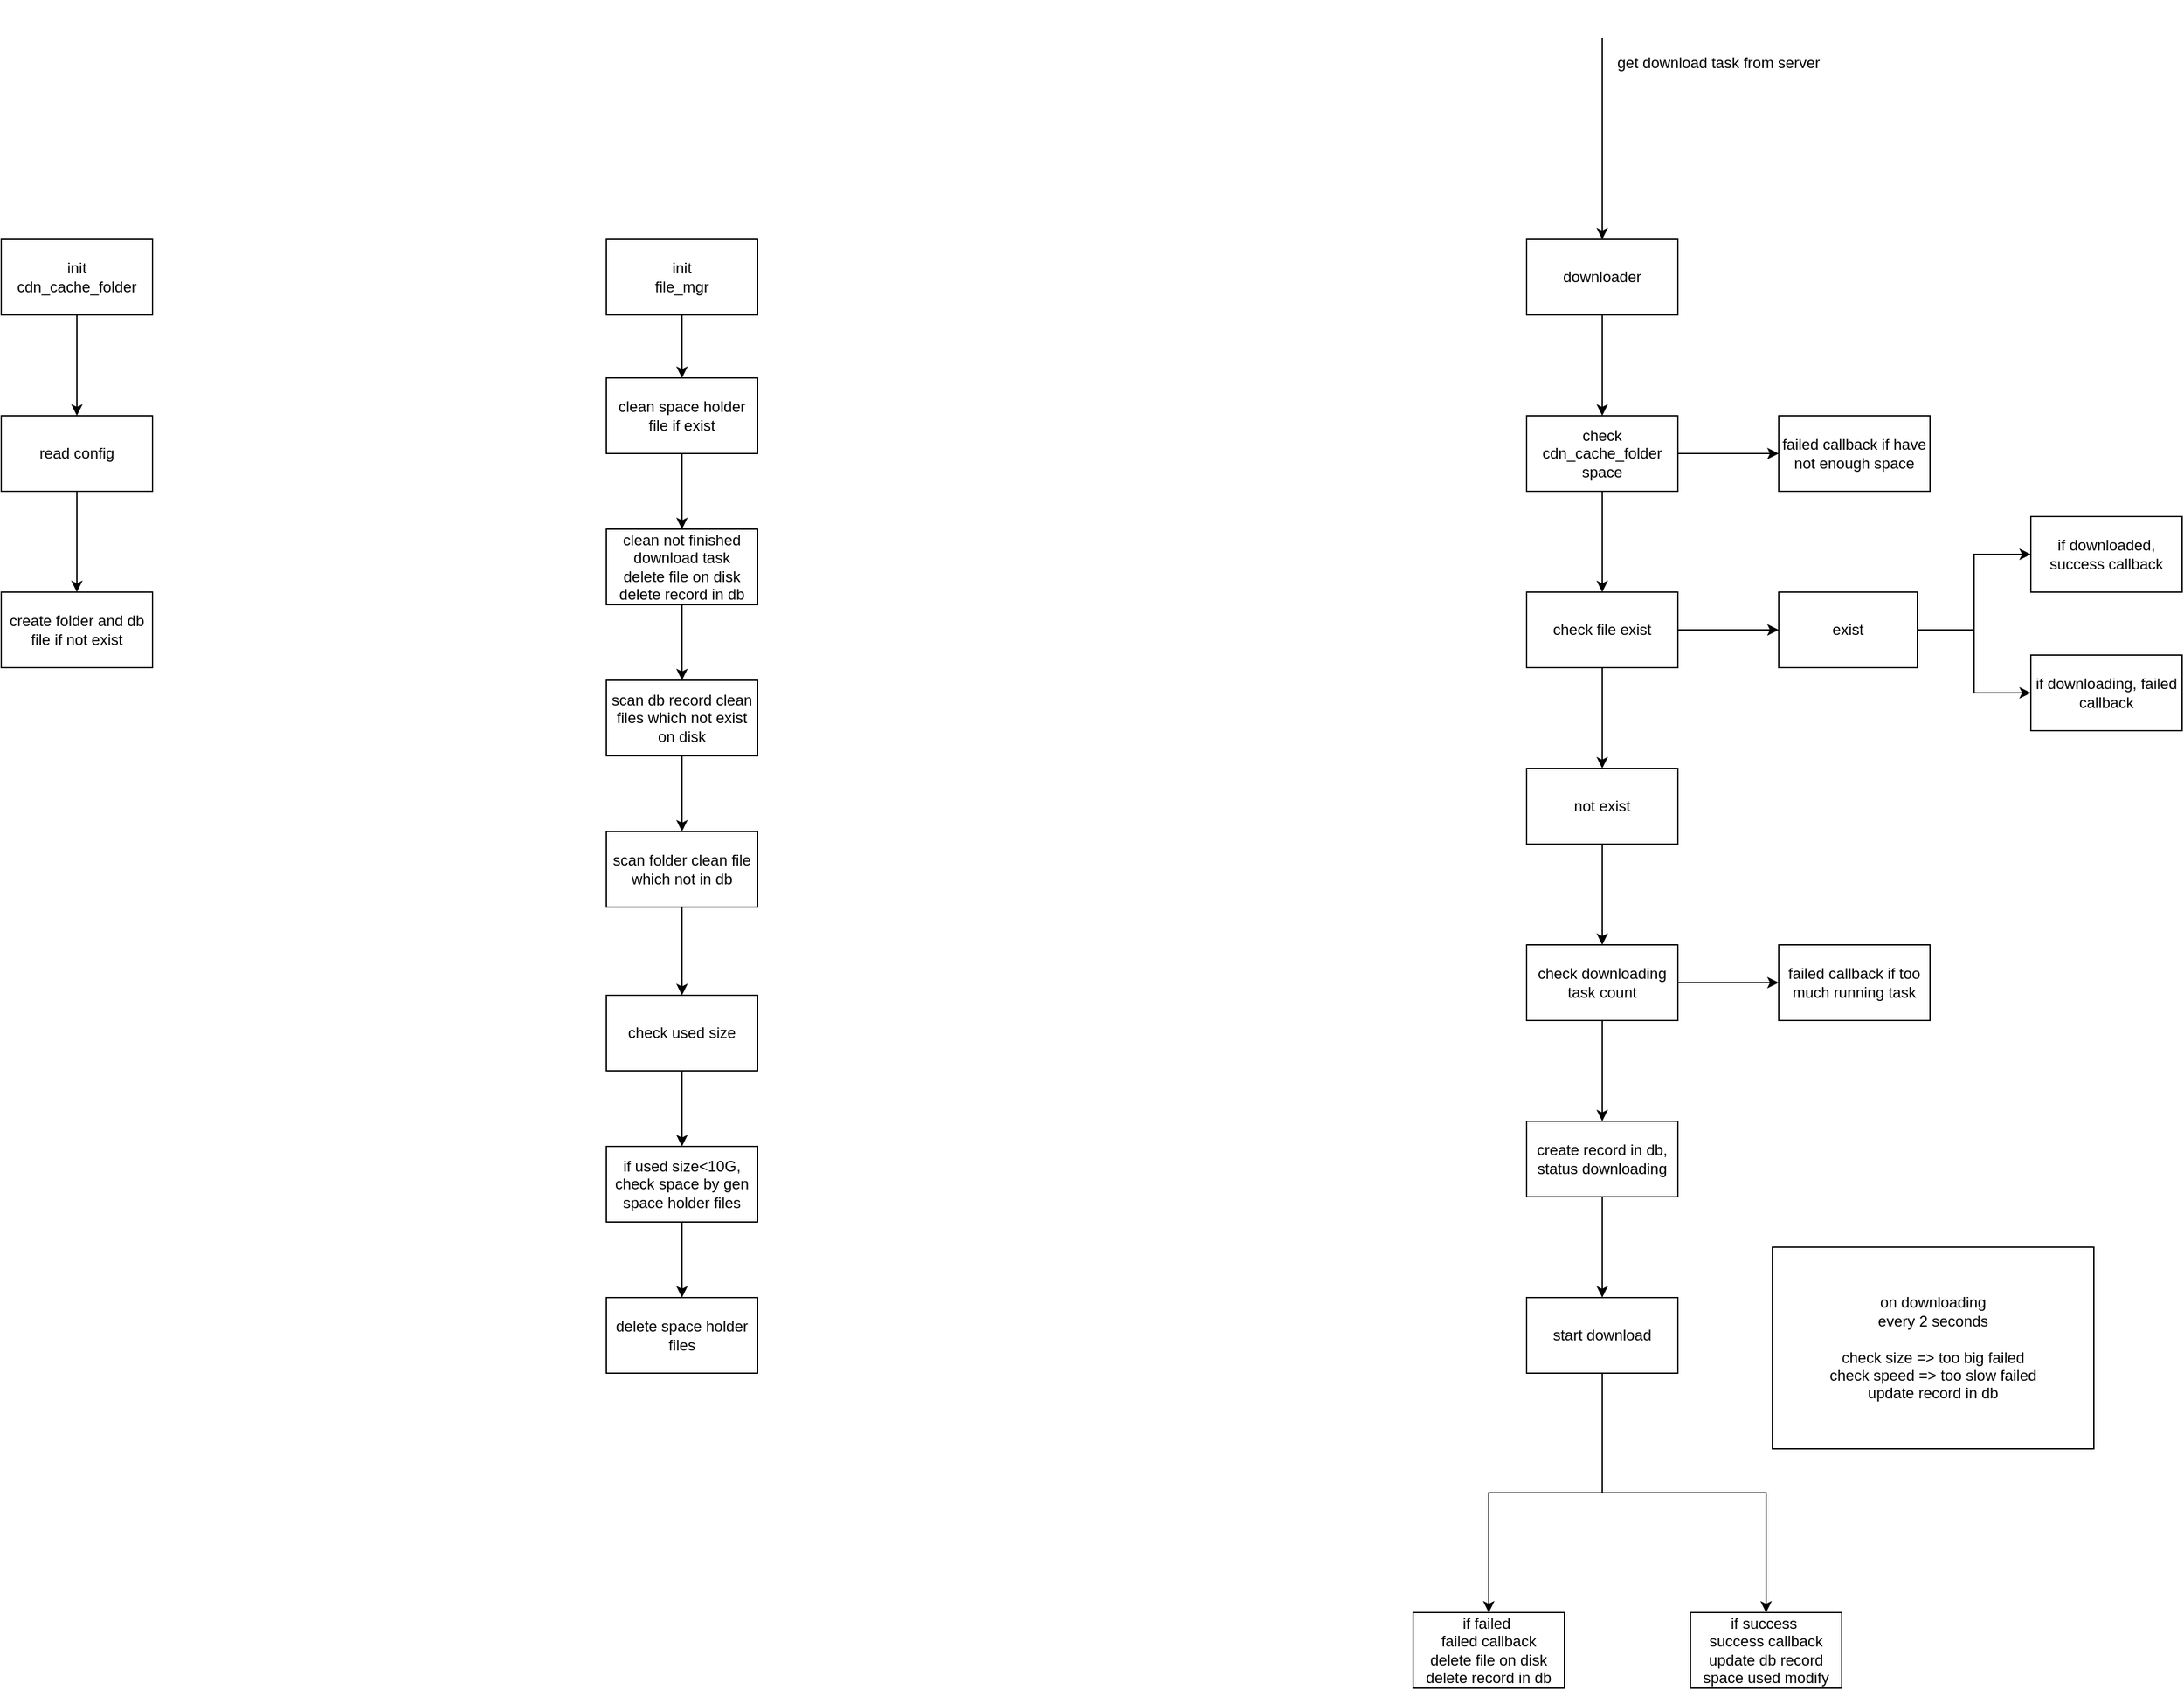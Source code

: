 <mxfile version="15.5.4" type="embed"><diagram id="23iRSUPoRavnBvh4doch" name="Page-1"><mxGraphModel dx="4100" dy="2344" grid="1" gridSize="10" guides="1" tooltips="1" connect="1" arrows="1" fold="1" page="0" pageScale="1" pageWidth="827" pageHeight="1169" math="0" shadow="0"><root><mxCell id="0"/><mxCell id="1" parent="0"/><mxCell id="62" value="" style="edgeStyle=orthogonalEdgeStyle;rounded=0;orthogonalLoop=1;jettySize=auto;html=1;" edge="1" parent="1" source="5" target="61"><mxGeometry relative="1" as="geometry"/></mxCell><mxCell id="5" value="init&lt;br&gt;file_mgr" style="rounded=0;whiteSpace=wrap;html=1;" vertex="1" parent="1"><mxGeometry x="-1660" y="-990" width="120" height="60" as="geometry"/></mxCell><mxCell id="43" value="" style="edgeStyle=orthogonalEdgeStyle;rounded=0;orthogonalLoop=1;jettySize=auto;html=1;" edge="1" parent="1" source="6" target="42"><mxGeometry relative="1" as="geometry"/></mxCell><mxCell id="6" value="init&lt;br&gt;cdn_cache_folder" style="rounded=0;whiteSpace=wrap;html=1;" vertex="1" parent="1"><mxGeometry x="-2140" y="-990" width="120" height="60" as="geometry"/></mxCell><mxCell id="12" value="" style="edgeStyle=orthogonalEdgeStyle;rounded=0;orthogonalLoop=1;jettySize=auto;html=1;" edge="1" parent="1" source="7" target="11"><mxGeometry relative="1" as="geometry"/></mxCell><mxCell id="7" value="downloader" style="rounded=0;whiteSpace=wrap;html=1;" vertex="1" parent="1"><mxGeometry x="-930" y="-990" width="120" height="60" as="geometry"/></mxCell><mxCell id="9" value="" style="endArrow=classic;html=1;rounded=0;entryX=0.5;entryY=0;entryDx=0;entryDy=0;" edge="1" parent="1" target="7"><mxGeometry width="50" height="50" relative="1" as="geometry"><mxPoint x="-870" y="-1150" as="sourcePoint"/><mxPoint x="-830" y="-730" as="targetPoint"/></mxGeometry></mxCell><mxCell id="10" value="get download task from server" style="text;html=1;strokeColor=none;fillColor=none;align=left;verticalAlign=middle;whiteSpace=wrap;rounded=0;" vertex="1" parent="1"><mxGeometry x="-860" y="-1180" width="260" height="100" as="geometry"/></mxCell><mxCell id="14" value="" style="edgeStyle=orthogonalEdgeStyle;rounded=0;orthogonalLoop=1;jettySize=auto;html=1;" edge="1" parent="1" source="11" target="13"><mxGeometry relative="1" as="geometry"/></mxCell><mxCell id="22" value="" style="edgeStyle=orthogonalEdgeStyle;rounded=0;orthogonalLoop=1;jettySize=auto;html=1;" edge="1" parent="1" source="11" target="21"><mxGeometry relative="1" as="geometry"/></mxCell><mxCell id="11" value="check cdn_cache_folder space" style="rounded=0;whiteSpace=wrap;html=1;" vertex="1" parent="1"><mxGeometry x="-930" y="-850" width="120" height="60" as="geometry"/></mxCell><mxCell id="18" value="" style="edgeStyle=orthogonalEdgeStyle;rounded=0;orthogonalLoop=1;jettySize=auto;html=1;" edge="1" parent="1" source="13" target="17"><mxGeometry relative="1" as="geometry"/></mxCell><mxCell id="20" value="" style="edgeStyle=orthogonalEdgeStyle;rounded=0;orthogonalLoop=1;jettySize=auto;html=1;" edge="1" parent="1" source="13" target="19"><mxGeometry relative="1" as="geometry"/></mxCell><mxCell id="13" value="check file exist" style="whiteSpace=wrap;html=1;rounded=0;" vertex="1" parent="1"><mxGeometry x="-930" y="-710" width="120" height="60" as="geometry"/></mxCell><mxCell id="24" value="" style="edgeStyle=orthogonalEdgeStyle;rounded=0;orthogonalLoop=1;jettySize=auto;html=1;" edge="1" parent="1" source="17" target="23"><mxGeometry relative="1" as="geometry"/></mxCell><mxCell id="28" style="edgeStyle=orthogonalEdgeStyle;rounded=0;orthogonalLoop=1;jettySize=auto;html=1;exitX=1;exitY=0.5;exitDx=0;exitDy=0;entryX=0;entryY=0.5;entryDx=0;entryDy=0;" edge="1" parent="1" source="17" target="26"><mxGeometry relative="1" as="geometry"/></mxCell><mxCell id="17" value="exist" style="whiteSpace=wrap;html=1;rounded=0;" vertex="1" parent="1"><mxGeometry x="-730" y="-710" width="110" height="60" as="geometry"/></mxCell><mxCell id="30" value="" style="edgeStyle=orthogonalEdgeStyle;rounded=0;orthogonalLoop=1;jettySize=auto;html=1;" edge="1" parent="1" source="19" target="29"><mxGeometry relative="1" as="geometry"/></mxCell><mxCell id="19" value="not exist" style="whiteSpace=wrap;html=1;rounded=0;" vertex="1" parent="1"><mxGeometry x="-930" y="-570" width="120" height="60" as="geometry"/></mxCell><mxCell id="21" value="failed callback if have not enough space" style="whiteSpace=wrap;html=1;rounded=0;" vertex="1" parent="1"><mxGeometry x="-730" y="-850" width="120" height="60" as="geometry"/></mxCell><mxCell id="23" value="if downloaded, success callback" style="whiteSpace=wrap;html=1;rounded=0;" vertex="1" parent="1"><mxGeometry x="-530" y="-770" width="120" height="60" as="geometry"/></mxCell><mxCell id="26" value="if downloading, failed callback" style="whiteSpace=wrap;html=1;rounded=0;" vertex="1" parent="1"><mxGeometry x="-530" y="-660" width="120" height="60" as="geometry"/></mxCell><mxCell id="32" value="" style="edgeStyle=orthogonalEdgeStyle;rounded=0;orthogonalLoop=1;jettySize=auto;html=1;" edge="1" parent="1" source="29" target="31"><mxGeometry relative="1" as="geometry"/></mxCell><mxCell id="34" value="" style="edgeStyle=orthogonalEdgeStyle;rounded=0;orthogonalLoop=1;jettySize=auto;html=1;" edge="1" parent="1" source="29" target="33"><mxGeometry relative="1" as="geometry"/></mxCell><mxCell id="29" value="check downloading task count" style="whiteSpace=wrap;html=1;rounded=0;" vertex="1" parent="1"><mxGeometry x="-930" y="-430" width="120" height="60" as="geometry"/></mxCell><mxCell id="31" value="failed callback if too much running task" style="whiteSpace=wrap;html=1;rounded=0;" vertex="1" parent="1"><mxGeometry x="-730" y="-430" width="120" height="60" as="geometry"/></mxCell><mxCell id="36" value="" style="edgeStyle=orthogonalEdgeStyle;rounded=0;orthogonalLoop=1;jettySize=auto;html=1;" edge="1" parent="1" source="33" target="35"><mxGeometry relative="1" as="geometry"/></mxCell><mxCell id="33" value="create record in db, status downloading" style="whiteSpace=wrap;html=1;rounded=0;" vertex="1" parent="1"><mxGeometry x="-930" y="-290" width="120" height="60" as="geometry"/></mxCell><mxCell id="38" value="" style="edgeStyle=orthogonalEdgeStyle;rounded=0;orthogonalLoop=1;jettySize=auto;html=1;" edge="1" parent="1" source="35" target="37"><mxGeometry relative="1" as="geometry"/></mxCell><mxCell id="40" style="edgeStyle=orthogonalEdgeStyle;rounded=0;orthogonalLoop=1;jettySize=auto;html=1;exitX=0.5;exitY=1;exitDx=0;exitDy=0;entryX=0.5;entryY=0;entryDx=0;entryDy=0;" edge="1" parent="1" source="35" target="39"><mxGeometry relative="1" as="geometry"/></mxCell><mxCell id="35" value="start download" style="whiteSpace=wrap;html=1;rounded=0;" vertex="1" parent="1"><mxGeometry x="-930" y="-150" width="120" height="60" as="geometry"/></mxCell><mxCell id="37" value="if failed&amp;nbsp;&lt;br&gt;failed callback&lt;br&gt;delete file on disk&lt;br&gt;delete record in db" style="whiteSpace=wrap;html=1;rounded=0;" vertex="1" parent="1"><mxGeometry x="-1020" y="100" width="120" height="60" as="geometry"/></mxCell><mxCell id="39" value="if success&amp;nbsp;&lt;br&gt;success callback&lt;br&gt;update db record&lt;br&gt;space used modify" style="whiteSpace=wrap;html=1;rounded=0;" vertex="1" parent="1"><mxGeometry x="-800" y="100" width="120" height="60" as="geometry"/></mxCell><mxCell id="41" value="on downloading&lt;br&gt;every 2 seconds&lt;br&gt;&lt;br&gt;check size =&amp;gt; too big failed&lt;br&gt;check speed =&amp;gt; too slow failed&lt;br&gt;update record in db" style="rounded=0;whiteSpace=wrap;html=1;align=center;verticalAlign=middle;" vertex="1" parent="1"><mxGeometry x="-735" y="-190" width="255" height="160" as="geometry"/></mxCell><mxCell id="45" value="" style="edgeStyle=orthogonalEdgeStyle;rounded=0;orthogonalLoop=1;jettySize=auto;html=1;" edge="1" parent="1" source="42" target="44"><mxGeometry relative="1" as="geometry"/></mxCell><mxCell id="42" value="read config" style="whiteSpace=wrap;html=1;rounded=0;" vertex="1" parent="1"><mxGeometry x="-2140" y="-850" width="120" height="60" as="geometry"/></mxCell><mxCell id="44" value="create folder and db file if not exist" style="whiteSpace=wrap;html=1;rounded=0;" vertex="1" parent="1"><mxGeometry x="-2140" y="-710" width="120" height="60" as="geometry"/></mxCell><mxCell id="51" value="" style="edgeStyle=orthogonalEdgeStyle;rounded=0;orthogonalLoop=1;jettySize=auto;html=1;" edge="1" parent="1" source="48" target="50"><mxGeometry relative="1" as="geometry"/></mxCell><mxCell id="48" value="clean not finished download task&lt;br&gt;delete file on disk&lt;br&gt;delete record in db" style="whiteSpace=wrap;html=1;rounded=0;" vertex="1" parent="1"><mxGeometry x="-1660" y="-760" width="120" height="60" as="geometry"/></mxCell><mxCell id="53" value="" style="edgeStyle=orthogonalEdgeStyle;rounded=0;orthogonalLoop=1;jettySize=auto;html=1;" edge="1" parent="1" source="50" target="52"><mxGeometry relative="1" as="geometry"/></mxCell><mxCell id="50" value="scan db record clean files which not exist on disk" style="whiteSpace=wrap;html=1;rounded=0;" vertex="1" parent="1"><mxGeometry x="-1660" y="-640" width="120" height="60" as="geometry"/></mxCell><mxCell id="55" value="" style="edgeStyle=orthogonalEdgeStyle;rounded=0;orthogonalLoop=1;jettySize=auto;html=1;" edge="1" parent="1" source="52" target="54"><mxGeometry relative="1" as="geometry"/></mxCell><mxCell id="52" value="scan folder clean file which not in db" style="whiteSpace=wrap;html=1;rounded=0;" vertex="1" parent="1"><mxGeometry x="-1660" y="-520" width="120" height="60" as="geometry"/></mxCell><mxCell id="57" value="" style="edgeStyle=orthogonalEdgeStyle;rounded=0;orthogonalLoop=1;jettySize=auto;html=1;" edge="1" parent="1" source="54" target="56"><mxGeometry relative="1" as="geometry"/></mxCell><mxCell id="54" value="check used size" style="whiteSpace=wrap;html=1;rounded=0;" vertex="1" parent="1"><mxGeometry x="-1660" y="-390" width="120" height="60" as="geometry"/></mxCell><mxCell id="59" value="" style="edgeStyle=orthogonalEdgeStyle;rounded=0;orthogonalLoop=1;jettySize=auto;html=1;" edge="1" parent="1" source="56" target="58"><mxGeometry relative="1" as="geometry"/></mxCell><mxCell id="56" value="if used size&amp;lt;10G, check space by gen space holder files" style="whiteSpace=wrap;html=1;rounded=0;" vertex="1" parent="1"><mxGeometry x="-1660" y="-270" width="120" height="60" as="geometry"/></mxCell><mxCell id="58" value="delete space holder files" style="whiteSpace=wrap;html=1;rounded=0;" vertex="1" parent="1"><mxGeometry x="-1660" y="-150" width="120" height="60" as="geometry"/></mxCell><mxCell id="63" style="edgeStyle=orthogonalEdgeStyle;rounded=0;orthogonalLoop=1;jettySize=auto;html=1;exitX=0.5;exitY=1;exitDx=0;exitDy=0;entryX=0.5;entryY=0;entryDx=0;entryDy=0;" edge="1" parent="1" source="61" target="48"><mxGeometry relative="1" as="geometry"/></mxCell><mxCell id="61" value="clean space holder file if exist" style="whiteSpace=wrap;html=1;rounded=0;" vertex="1" parent="1"><mxGeometry x="-1660" y="-880" width="120" height="60" as="geometry"/></mxCell></root></mxGraphModel></diagram></mxfile>